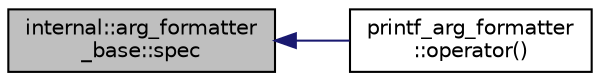 digraph "internal::arg_formatter_base::spec"
{
  edge [fontname="Helvetica",fontsize="10",labelfontname="Helvetica",labelfontsize="10"];
  node [fontname="Helvetica",fontsize="10",shape=record];
  rankdir="LR";
  Node1 [label="internal::arg_formatter\l_base::spec",height=0.2,width=0.4,color="black", fillcolor="grey75", style="filled" fontcolor="black"];
  Node1 -> Node2 [dir="back",color="midnightblue",fontsize="10",style="solid",fontname="Helvetica"];
  Node2 [label="printf_arg_formatter\l::operator()",height=0.2,width=0.4,color="black", fillcolor="white", style="filled",URL="$classprintf__arg__formatter.html#adf72c691ec2561e444ac9520cc158243"];
}
